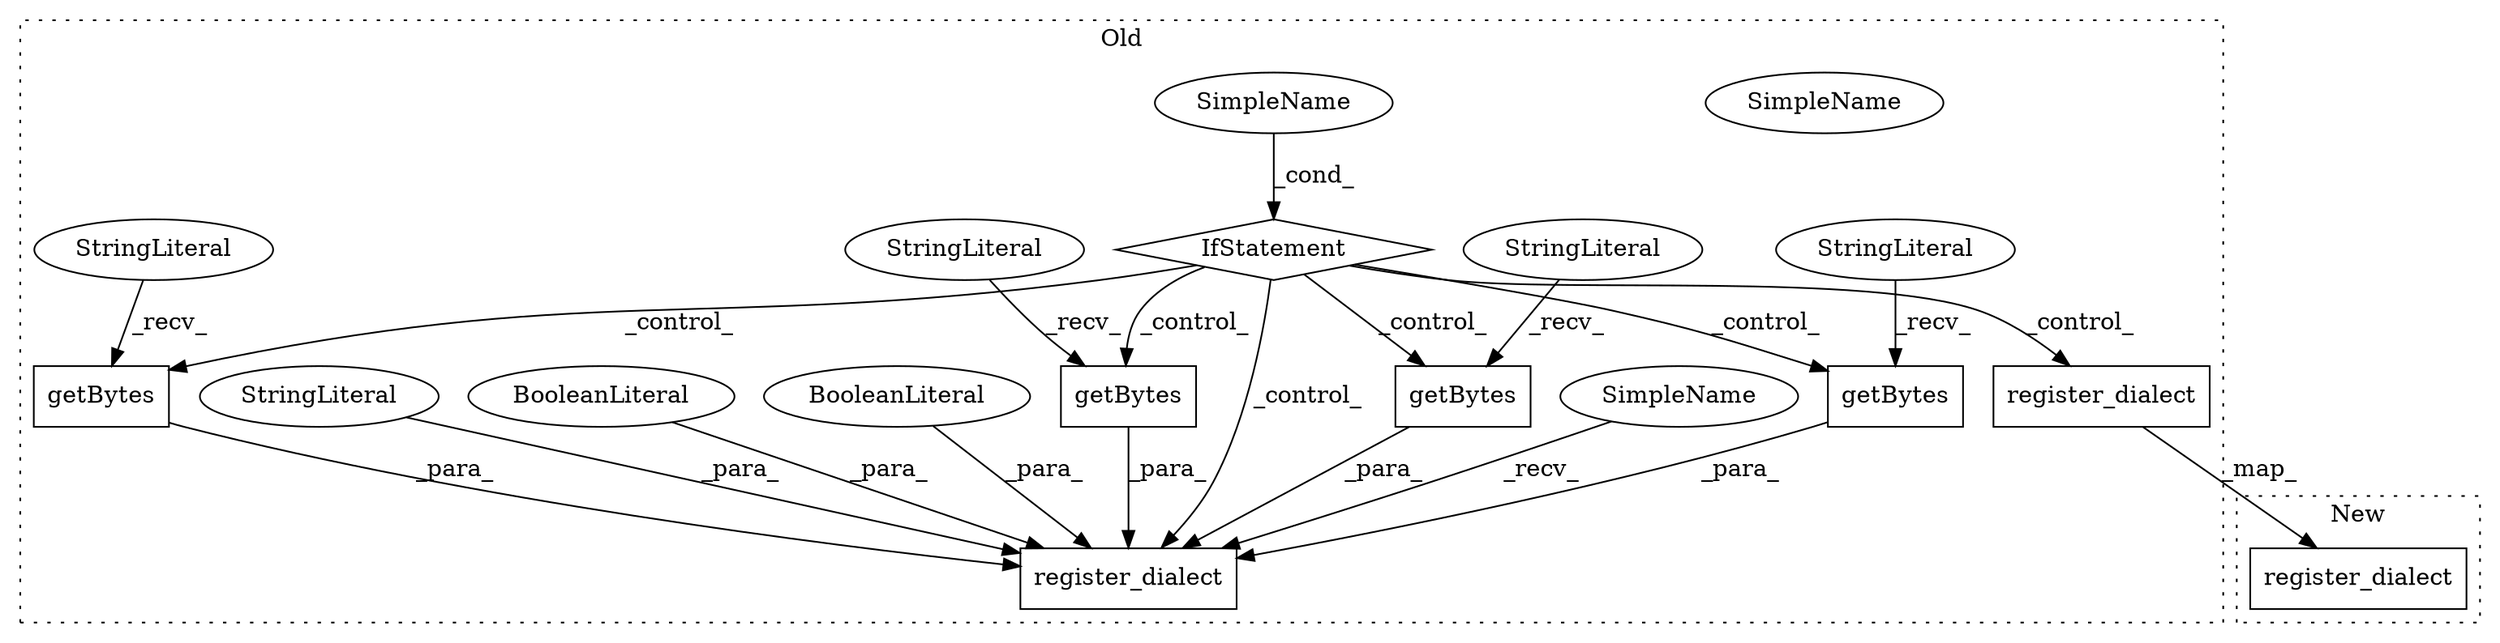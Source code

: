 digraph G {
subgraph cluster0 {
1 [label="register_dialect" a="32" s="803,855" l="17,1" shape="box"];
3 [label="SimpleName" a="42" s="663" l="3" shape="ellipse"];
4 [label="IfStatement" a="25" s="659,666" l="4,2" shape="diamond"];
5 [label="register_dialect" a="32" s="680,776" l="17,1" shape="box"];
6 [label="BooleanLiteral" a="9" s="750" l="5" shape="ellipse"];
7 [label="BooleanLiteral" a="9" s="772" l="4" shape="ellipse"];
8 [label="StringLiteral" a="45" s="697" l="6" shape="ellipse"];
9 [label="getBytes" a="32" s="739" l="10" shape="box"];
10 [label="StringLiteral" a="45" s="734" l="4" shape="ellipse"];
11 [label="getBytes" a="32" s="723" l="10" shape="box"];
12 [label="StringLiteral" a="45" s="719" l="3" shape="ellipse"];
13 [label="getBytes" a="32" s="761" l="10" shape="box"];
14 [label="StringLiteral" a="45" s="756" l="4" shape="ellipse"];
15 [label="getBytes" a="32" s="708" l="10" shape="box"];
16 [label="StringLiteral" a="45" s="704" l="3" shape="ellipse"];
17 [label="SimpleName" a="42" s="663" l="3" shape="ellipse"];
18 [label="SimpleName" a="42" s="676" l="3" shape="ellipse"];
label = "Old";
style="dotted";
}
subgraph cluster1 {
2 [label="register_dialect" a="32" s="539,591" l="17,1" shape="box"];
label = "New";
style="dotted";
}
1 -> 2 [label="_map_"];
4 -> 13 [label="_control_"];
4 -> 5 [label="_control_"];
4 -> 11 [label="_control_"];
4 -> 15 [label="_control_"];
4 -> 1 [label="_control_"];
4 -> 9 [label="_control_"];
6 -> 5 [label="_para_"];
7 -> 5 [label="_para_"];
8 -> 5 [label="_para_"];
9 -> 5 [label="_para_"];
10 -> 9 [label="_recv_"];
11 -> 5 [label="_para_"];
12 -> 11 [label="_recv_"];
13 -> 5 [label="_para_"];
14 -> 13 [label="_recv_"];
15 -> 5 [label="_para_"];
16 -> 15 [label="_recv_"];
17 -> 4 [label="_cond_"];
18 -> 5 [label="_recv_"];
}